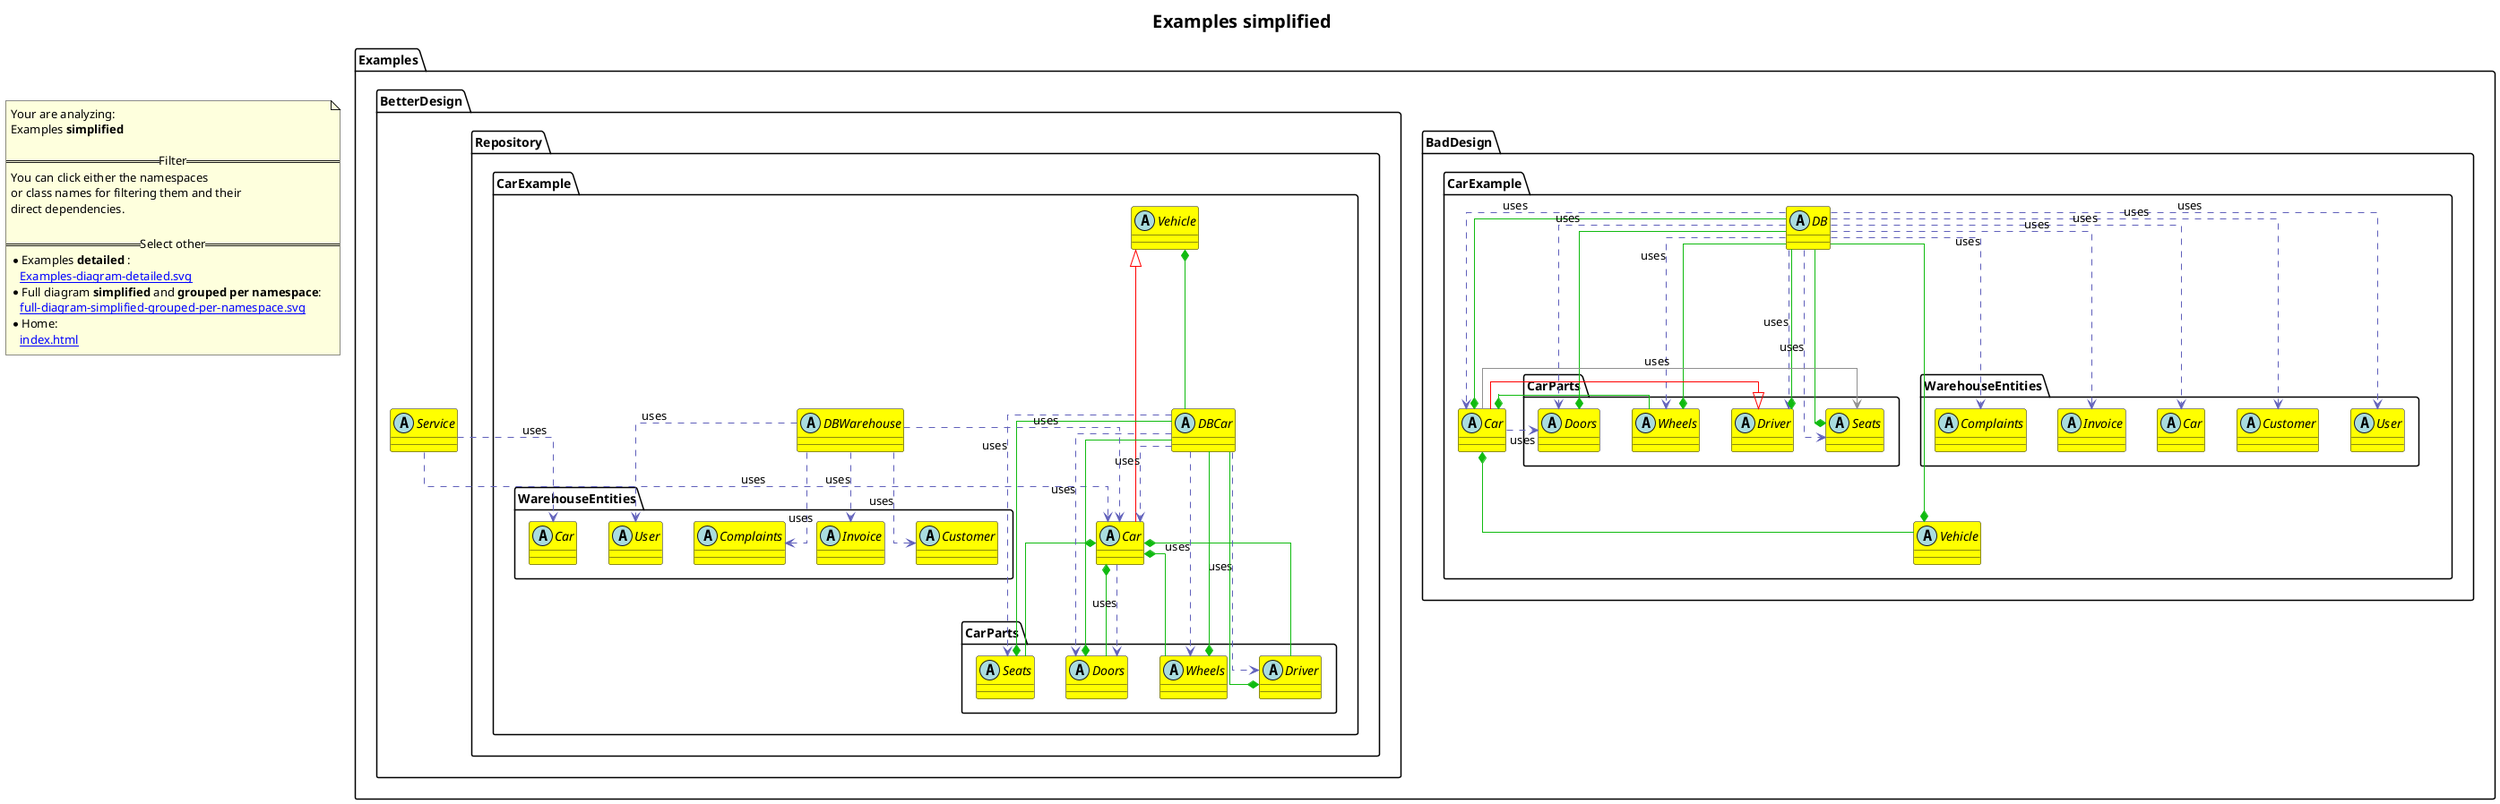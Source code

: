 @startuml
skinparam linetype ortho
title <size:20>Examples **simplified** </size>
note "Your are analyzing:\nExamples **simplified** \n\n==Filter==\nYou can click either the namespaces \nor class names for filtering them and their\ndirect dependencies.\n\n==Select other==\n* Examples **detailed** :\n   [[Examples-diagram-detailed.svg]]\n* Full diagram **simplified** and **grouped per namespace**:\n   [[full-diagram-simplified-grouped-per-namespace.svg]]\n* Home:\n   [[index.html]]" as FloatingNote
    abstract class Examples.BadDesign.CarExample.DB [[Examples.BadDesign.CarExample.DB-diagram-simplified.svg]] #yellow {
    }
    abstract class Examples.BadDesign.CarExample.Car [[Examples.BadDesign.CarExample.Car-diagram-simplified.svg]] #yellow {
    }
    abstract class Examples.BadDesign.CarExample.Vehicle [[Examples.BadDesign.CarExample.Vehicle-diagram-simplified.svg]] #yellow {
    }
      abstract class Examples.BadDesign.CarExample.CarParts.Driver [[Examples.BadDesign.CarExample.CarParts.Driver-diagram-simplified.svg]] #yellow {
      }
      abstract class Examples.BadDesign.CarExample.CarParts.Wheels [[Examples.BadDesign.CarExample.CarParts.Wheels-diagram-simplified.svg]] #yellow {
      }
      abstract class Examples.BadDesign.CarExample.CarParts.Doors [[Examples.BadDesign.CarExample.CarParts.Doors-diagram-simplified.svg]] #yellow {
      }
      abstract class Examples.BadDesign.CarExample.CarParts.Seats [[Examples.BadDesign.CarExample.CarParts.Seats-diagram-simplified.svg]] #yellow {
      }
      abstract class Examples.BadDesign.CarExample.WarehouseEntities.User [[Examples.BadDesign.CarExample.WarehouseEntities.User-diagram-simplified.svg]] #yellow {
      }
      abstract class Examples.BadDesign.CarExample.WarehouseEntities.Customer [[Examples.BadDesign.CarExample.WarehouseEntities.Customer-diagram-simplified.svg]] #yellow {
      }
      abstract class Examples.BadDesign.CarExample.WarehouseEntities.Car [[Examples.BadDesign.CarExample.WarehouseEntities.Car-diagram-simplified.svg]] #yellow {
      }
      abstract class Examples.BadDesign.CarExample.WarehouseEntities.Invoice [[Examples.BadDesign.CarExample.WarehouseEntities.Invoice-diagram-simplified.svg]] #yellow {
      }
      abstract class Examples.BadDesign.CarExample.WarehouseEntities.Complaints [[Examples.BadDesign.CarExample.WarehouseEntities.Complaints-diagram-simplified.svg]] #yellow {
      }
  abstract class Examples.BetterDesign.Service [[Examples.BetterDesign.Service-diagram-simplified.svg]] #yellow {
  }
      abstract class Examples.BetterDesign.Repository.CarExample.Car [[Examples.BetterDesign.Repository.CarExample.Car-diagram-simplified.svg]] #yellow {
      }
      abstract class Examples.BetterDesign.Repository.CarExample.DBCar [[Examples.BetterDesign.Repository.CarExample.DBCar-diagram-simplified.svg]] #yellow {
      }
      abstract class Examples.BetterDesign.Repository.CarExample.DBWarehouse [[Examples.BetterDesign.Repository.CarExample.DBWarehouse-diagram-simplified.svg]] #yellow {
      }
      abstract class Examples.BetterDesign.Repository.CarExample.Vehicle [[Examples.BetterDesign.Repository.CarExample.Vehicle-diagram-simplified.svg]] #yellow {
      }
        abstract class Examples.BetterDesign.Repository.CarExample.CarParts.Driver [[Examples.BetterDesign.Repository.CarExample.CarParts.Driver-diagram-simplified.svg]] #yellow {
        }
        abstract class Examples.BetterDesign.Repository.CarExample.CarParts.Seats [[Examples.BetterDesign.Repository.CarExample.CarParts.Seats-diagram-simplified.svg]] #yellow {
        }
        abstract class Examples.BetterDesign.Repository.CarExample.CarParts.Doors [[Examples.BetterDesign.Repository.CarExample.CarParts.Doors-diagram-simplified.svg]] #yellow {
        }
        abstract class Examples.BetterDesign.Repository.CarExample.CarParts.Wheels [[Examples.BetterDesign.Repository.CarExample.CarParts.Wheels-diagram-simplified.svg]] #yellow {
        }
        abstract class Examples.BetterDesign.Repository.CarExample.WarehouseEntities.Car [[Examples.BetterDesign.Repository.CarExample.WarehouseEntities.Car-diagram-simplified.svg]] #yellow {
        }
        abstract class Examples.BetterDesign.Repository.CarExample.WarehouseEntities.Customer [[Examples.BetterDesign.Repository.CarExample.WarehouseEntities.Customer-diagram-simplified.svg]] #yellow {
        }
        abstract class Examples.BetterDesign.Repository.CarExample.WarehouseEntities.Invoice [[Examples.BetterDesign.Repository.CarExample.WarehouseEntities.Invoice-diagram-simplified.svg]] #yellow {
        }
        abstract class Examples.BetterDesign.Repository.CarExample.WarehouseEntities.Complaints [[Examples.BetterDesign.Repository.CarExample.WarehouseEntities.Complaints-diagram-simplified.svg]] #yellow {
        }
        abstract class Examples.BetterDesign.Repository.CarExample.WarehouseEntities.User [[Examples.BetterDesign.Repository.CarExample.WarehouseEntities.User-diagram-simplified.svg]] #yellow {
        }
 ' *************************************** 
 ' *************************************** 
 ' *************************************** 
' Class relations extracted from namespace:
' Examples.BadDesign.CarExample
Examples.BadDesign.CarExample.DB .[#6060BB].> Examples.BadDesign.CarExample.WarehouseEntities.User  : uses 
Examples.BadDesign.CarExample.DB .[#6060BB].> Examples.BadDesign.CarExample.WarehouseEntities.Customer  : uses 
Examples.BadDesign.CarExample.DB .[#6060BB].> Examples.BadDesign.CarExample.WarehouseEntities.Car  : uses 
Examples.BadDesign.CarExample.DB .[#6060BB].> Examples.BadDesign.CarExample.WarehouseEntities.Invoice  : uses 
Examples.BadDesign.CarExample.DB .[#6060BB].> Examples.BadDesign.CarExample.WarehouseEntities.Complaints  : uses 
Examples.BadDesign.CarExample.DB .[#6060BB].> Examples.BadDesign.CarExample.Car  : uses 
Examples.BadDesign.CarExample.DB .[#6060BB].> Examples.BadDesign.CarExample.CarParts.Driver  : uses 
Examples.BadDesign.CarExample.DB .[#6060BB].> Examples.BadDesign.CarExample.CarParts.Wheels  : uses 
Examples.BadDesign.CarExample.DB .[#6060BB].> Examples.BadDesign.CarExample.CarParts.Doors  : uses 
Examples.BadDesign.CarExample.DB .[#6060BB].> Examples.BadDesign.CarExample.CarParts.Seats  : uses 
Examples.BadDesign.CarExample.CarParts.Driver <|-[#red]- Examples.BadDesign.CarExample.Car
Examples.BadDesign.CarExample.Car *-[#10BB10]- Examples.BadDesign.CarExample.CarParts.Wheels 
Examples.BadDesign.CarExample.Car *-[#10BB10]- Examples.BadDesign.CarExample.Vehicle 
Examples.BadDesign.CarExample.Car *-[#10BB10]- Examples.BadDesign.CarExample.DB 
Examples.BadDesign.CarExample.Car .[#6060BB].> Examples.BadDesign.CarExample.CarParts.Doors  : uses 
Examples.BadDesign.CarExample.Car -[#909090]-> Examples.BadDesign.CarExample.CarParts.Seats  : uses 
Examples.BadDesign.CarExample.Vehicle *-[#10BB10]- Examples.BadDesign.CarExample.DB 
' Class relations extracted from namespace:
' Examples.BadDesign.CarExample.CarParts
Examples.BadDesign.CarExample.CarParts.Driver *-[#10BB10]- Examples.BadDesign.CarExample.DB 
Examples.BadDesign.CarExample.CarParts.Wheels *-[#10BB10]- Examples.BadDesign.CarExample.DB 
Examples.BadDesign.CarExample.CarParts.Doors *-[#10BB10]- Examples.BadDesign.CarExample.DB 
Examples.BadDesign.CarExample.CarParts.Seats *-[#10BB10]- Examples.BadDesign.CarExample.DB 
' Class relations extracted from namespace:
' Examples.BadDesign.CarExample.WarehouseEntities
' Class relations extracted from namespace:
' Examples.BetterDesign
Examples.BetterDesign.Service .[#6060BB].> Examples.BetterDesign.Repository.CarExample.WarehouseEntities.Car  : uses 
Examples.BetterDesign.Service .[#6060BB].> Examples.BetterDesign.Repository.CarExample.Car  : uses 
' Class relations extracted from namespace:
' Examples.BetterDesign.Repository.CarExample
Examples.BetterDesign.Repository.CarExample.Vehicle <|-[#red]- Examples.BetterDesign.Repository.CarExample.Car
Examples.BetterDesign.Repository.CarExample.Car *-[#10BB10]- Examples.BetterDesign.Repository.CarExample.CarParts.Wheels 
Examples.BetterDesign.Repository.CarExample.Car *-[#10BB10]- Examples.BetterDesign.Repository.CarExample.CarParts.Seats 
Examples.BetterDesign.Repository.CarExample.Car *-[#10BB10]- Examples.BetterDesign.Repository.CarExample.CarParts.Driver 
Examples.BetterDesign.Repository.CarExample.Car *-[#10BB10]- Examples.BetterDesign.Repository.CarExample.CarParts.Doors 
Examples.BetterDesign.Repository.CarExample.Car .[#6060BB].> Examples.BetterDesign.Repository.CarExample.CarParts.Doors  : uses 
Examples.BetterDesign.Repository.CarExample.DBCar .[#6060BB].> Examples.BetterDesign.Repository.CarExample.CarParts.Driver  : uses 
Examples.BetterDesign.Repository.CarExample.DBCar .[#6060BB].> Examples.BetterDesign.Repository.CarExample.Car  : uses 
Examples.BetterDesign.Repository.CarExample.DBCar .[#6060BB].> Examples.BetterDesign.Repository.CarExample.CarParts.Seats  : uses 
Examples.BetterDesign.Repository.CarExample.DBCar .[#6060BB].> Examples.BetterDesign.Repository.CarExample.CarParts.Doors  : uses 
Examples.BetterDesign.Repository.CarExample.DBCar .[#6060BB].> Examples.BetterDesign.Repository.CarExample.CarParts.Wheels  : uses 
Examples.BetterDesign.Repository.CarExample.DBWarehouse .[#6060BB].> Examples.BetterDesign.Repository.CarExample.WarehouseEntities.Customer  : uses 
Examples.BetterDesign.Repository.CarExample.DBWarehouse .[#6060BB].> Examples.BetterDesign.Repository.CarExample.WarehouseEntities.Invoice  : uses 
Examples.BetterDesign.Repository.CarExample.DBWarehouse .[#6060BB].> Examples.BetterDesign.Repository.CarExample.Car  : uses 
Examples.BetterDesign.Repository.CarExample.DBWarehouse .[#6060BB].> Examples.BetterDesign.Repository.CarExample.WarehouseEntities.Complaints  : uses 
Examples.BetterDesign.Repository.CarExample.DBWarehouse .[#6060BB].> Examples.BetterDesign.Repository.CarExample.WarehouseEntities.User  : uses 
Examples.BetterDesign.Repository.CarExample.Vehicle *-[#10BB10]- Examples.BetterDesign.Repository.CarExample.DBCar 
' Class relations extracted from namespace:
' Examples.BetterDesign.Repository.CarExample.CarParts
Examples.BetterDesign.Repository.CarExample.CarParts.Driver *-[#10BB10]- Examples.BetterDesign.Repository.CarExample.DBCar 
Examples.BetterDesign.Repository.CarExample.CarParts.Seats *-[#10BB10]- Examples.BetterDesign.Repository.CarExample.DBCar 
Examples.BetterDesign.Repository.CarExample.CarParts.Doors *-[#10BB10]- Examples.BetterDesign.Repository.CarExample.DBCar 
Examples.BetterDesign.Repository.CarExample.CarParts.Wheels *-[#10BB10]- Examples.BetterDesign.Repository.CarExample.DBCar 
' Class relations extracted from namespace:
' Examples.BetterDesign.Repository.CarExample.WarehouseEntities
@enduml